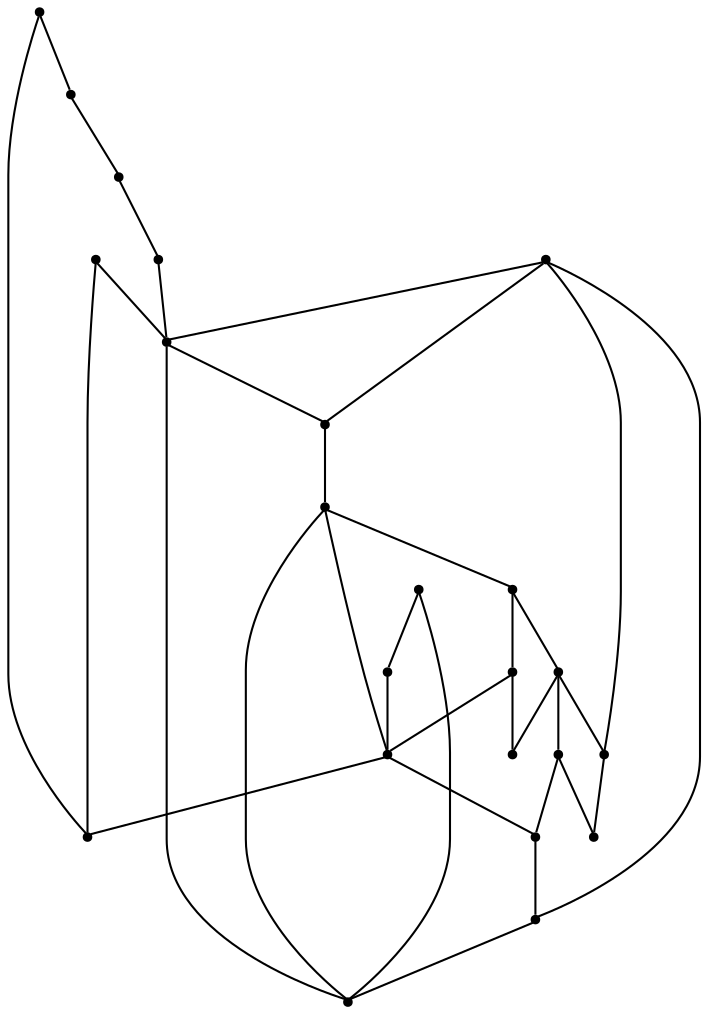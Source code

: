 graph {
  node [shape=point,comment="{\"directed\":false,\"doi\":\"10.1007/3-540-44541-2_22\",\"figure\":\"? (6)\"}"]

  v0 [pos="975.6354014078777,1111.3087253294132"]
  v1 [pos="936.8749618530273,721.0168755572778"]
  v2 [pos="936.8770599365236,1055.5543816607933"]
  v3 [pos="936.8749618530273,832.5293775917829"]
  v4 [pos="936.8770599365236,888.2837212604028"]
  v5 [pos="936.8770599365236,944.0418796262882"]
  v6 [pos="936.8770599365236,999.796223294908"]
  v7 [pos="866.7374610900879,609.5043735227725"]
  v8 [pos="843.358325958252,776.7752882363142"]
  v9 [pos="843.3562596638998,999.796223294908"]
  v10 [pos="843.3562596638998,944.0418796262882"]
  v11 [pos="843.3604558308921,665.262786201809"]
  v12 [pos="843.358325958252,721.0168755572778"]
  v13 [pos="796.5957959493002,832.5293775917829"]
  v14 [pos="780.6000073750814,721.0168755572778"]
  v15 [pos="780.6000073750814,776.7752882363142"]
  v16 [pos="757.2229385375977,888.2837212604028"]
  v17 [pos="741.531244913737,1111.3087253294132"]
  v18 [pos="725.8416811625164,665.2627862018089"]
  v19 [pos="717.8458213806152,776.7752882363142"]
  v20 [pos="717.8458213806152,832.5293775917829"]
  v21 [pos="624.3249575297039,721.0168755572778"]
  v22 [pos="624.3249575297039,776.7752882363142"]

  v0 -- v1 [id="-1",pos="975.6354014078777,1111.3087253294132 1014.3999735514324,1055.5524743121605 1014.3999735514324,1055.5524743121605 1014.3999735514324,1055.5524743121605 1014.3999735514324,776.7731265745304 1014.3999735514324,776.7731265745304 1014.3999735514324,776.7731265745304 936.8749618530273,721.0168755572778 936.8749618530273,721.0168755572778 936.8749618530273,721.0168755572778"]
  v22 -- v21 [id="-2",pos="624.3249575297039,776.7752882363142 624.3249575297039,721.0168755572778 624.3249575297039,721.0168755572778 624.3249575297039,721.0168755572778"]
  v0 -- v2 [id="-4",pos="975.6354014078777,1111.3087253294132 936.8770599365236,1055.5543816607933 936.8770599365236,1055.5543816607933 936.8770599365236,1055.5543816607933"]
  v2 -- v7 [id="-7",pos="936.8770599365236,1055.5543816607933 983.6374918619792,999.7981306435408 983.6374918619792,999.7981306435408 983.6374918619792,999.7981306435408 983.6374918619792,665.2606245400251 983.6374918619792,665.2606245400251 983.6374918619792,665.2606245400251 866.7374610900879,609.5043735227725 866.7374610900879,609.5043735227725 866.7374610900879,609.5043735227725"]
  v3 -- v1 [id="-12",pos="936.8749618530273,832.5293775917829 936.8749618530273,721.0168755572778 936.8749618530273,721.0168755572778 936.8749618530273,721.0168755572778"]
  v3 -- v4 [id="-13",pos="936.8749618530273,832.5293775917829 936.8770599365236,888.2837212604028 936.8770599365236,888.2837212604028 936.8770599365236,888.2837212604028"]
  v4 -- v5 [id="-15",pos="936.8770599365236,888.2837212604028 936.8770599365236,944.0418796262882 936.8770599365236,944.0418796262882 936.8770599365236,944.0418796262882"]
  v20 -- v22 [id="-16",pos="717.8458213806152,832.5293775917829 624.3249575297039,776.7752882363142 624.3249575297039,776.7752882363142 624.3249575297039,776.7752882363142"]
  v19 -- v21 [id="-17",pos="717.8458213806152,776.7752882363142 624.3249575297039,721.0168755572778 624.3249575297039,721.0168755572778 624.3249575297039,721.0168755572778"]
  v5 -- v6 [id="-20",pos="936.8770599365236,944.0418796262882 936.8770599365236,999.796223294908 936.8770599365236,999.796223294908 936.8770599365236,999.796223294908"]
  v20 -- v19 [id="-21",pos="717.8458213806152,832.5293775917829 717.8458213806152,776.7752882363142 717.8458213806152,776.7752882363142 717.8458213806152,776.7752882363142"]
  v17 -- v22 [id="-24",pos="741.531244913737,1111.3087253294132 640.3249740600586,1055.5524743121605 640.3249740600586,1055.5524743121605 640.3249740600586,1055.5524743121605 640.3249740600586,832.5315392535668 640.3249740600586,832.5315392535668 640.3249740600586,832.5315392535668 624.3249575297039,776.7752882363142 624.3249575297039,776.7752882363142 624.3249575297039,776.7752882363142"]
  v17 -- v18 [id="-26",pos="741.531244913737,1111.3087253294132 671.0875193277996,1055.5524743121605 671.0875193277996,1055.5524743121605 671.0875193277996,1055.5524743121605 671.0875193277996,721.0190372190616 671.0875193277996,721.0190372190616 671.0875193277996,721.0190372190616 725.8416811625164,665.2627862018089 725.8416811625164,665.2627862018089 725.8416811625164,665.2627862018089"]
  v19 -- v14 [id="-27",pos="717.8458213806152,776.7752882363142 780.6000073750814,721.0168755572778 780.6000073750814,721.0168755572778 780.6000073750814,721.0168755572778"]
  v18 -- v7 [id="-28",pos="725.8416811625164,665.2627862018089 866.7374610900879,609.5043735227725 866.7374610900879,609.5043735227725 866.7374610900879,609.5043735227725"]
  v20 -- v15 [id="-30",pos="717.8458213806152,832.5293775917829 780.6000073750814,776.7752882363142 780.6000073750814,776.7752882363142 780.6000073750814,776.7752882363142"]
  v16 -- v20 [id="-31",pos="757.2229385375977,888.2837212604028 717.8458213806152,832.5293775917829 717.8458213806152,832.5293775917829 717.8458213806152,832.5293775917829"]
  v6 -- v2 [id="-32",pos="936.8770599365236,999.796223294908 936.8770599365236,1055.5543816607933 936.8770599365236,1055.5543816607933 936.8770599365236,1055.5543816607933"]
  v17 -- v2 [id="-34",pos="741.531244913737,1111.3087253294132 936.8770599365236,1055.5543816607933 936.8770599365236,1055.5543816607933 936.8770599365236,1055.5543816607933"]
  v17 -- v9 [id="-35",pos="741.531244913737,1111.3087253294132 811.9791666666667,1055.5524743121605 811.9791666666667,1055.5524743121605 811.9791666666667,1055.5524743121605 843.3562596638998,999.796223294908 843.3562596638998,999.796223294908 843.3562596638998,999.796223294908"]
  v2 -- v9 [id="-36",pos="936.8770599365236,1055.5543816607933 843.3562596638998,999.796223294908 843.3562596638998,999.796223294908 843.3562596638998,999.796223294908"]
  v14 -- v18 [id="-39",pos="780.6000073750814,721.0168755572778 725.8416811625164,665.2627862018089 725.8416811625164,665.2627862018089 725.8416811625164,665.2627862018089"]
  v16 -- v13 [id="-40",pos="757.2229385375977,888.2837212604028 796.5957959493002,832.5293775917829 796.5957959493002,832.5293775917829 796.5957959493002,832.5293775917829"]
  v8 -- v1 [id="-49",pos="843.358325958252,776.7752882363142 936.8749618530273,721.0168755572778 936.8749618530273,721.0168755572778 936.8749618530273,721.0168755572778"]
  v13 -- v15 [id="-50",pos="796.5957959493002,832.5293775917829 780.6000073750814,776.7752882363142 780.6000073750814,776.7752882363142 780.6000073750814,776.7752882363142"]
  v10 -- v7 [id="-53",pos="843.3562596638998,944.0418796262882 890.1166915893556,888.2856286090356 890.1166915893556,888.2856286090356 890.1166915893556,888.2856286090356 890.1166915893556,665.2606245400251 890.1166915893556,665.2606245400251 890.1166915893556,665.2606245400251 866.7374610900879,609.5043735227725 866.7374610900879,609.5043735227725 866.7374610900879,609.5043735227725"]
  v13 -- v8 [id="-54",pos="796.5957959493002,832.5293775917829 843.358325958252,776.7752882363142 843.358325958252,776.7752882363142 843.358325958252,776.7752882363142"]
  v11 -- v7 [id="-56",pos="843.3604558308921,665.262786201809 866.7374610900879,609.5043735227725 866.7374610900879,609.5043735227725 866.7374610900879,609.5043735227725"]
  v8 -- v14 [id="-57",pos="843.358325958252,776.7752882363142 780.6000073750814,721.0168755572778 780.6000073750814,721.0168755572778 780.6000073750814,721.0168755572778"]
  v10 -- v16 [id="-58",pos="843.3562596638998,944.0418796262882 757.2229385375977,888.2837212604028 757.2229385375977,888.2837212604028 757.2229385375977,888.2837212604028"]
  v11 -- v12 [id="-60",pos="843.3604558308921,665.262786201809 843.358325958252,721.0168755572778 843.358325958252,721.0168755572778 843.358325958252,721.0168755572778"]
  v12 -- v8 [id="-63",pos="843.358325958252,721.0168755572778 843.358325958252,776.7752882363142 843.358325958252,776.7752882363142 843.358325958252,776.7752882363142"]
  v10 -- v8 [id="-66",pos="843.3562596638998,944.0418796262882 843.358325958252,776.7752882363142 843.358325958252,776.7752882363142 843.358325958252,776.7752882363142"]
  v9 -- v10 [id="-67",pos="843.3562596638998,999.796223294908 843.3562596638998,944.0418796262882 843.3562596638998,944.0418796262882 843.3562596638998,944.0418796262882"]
}
